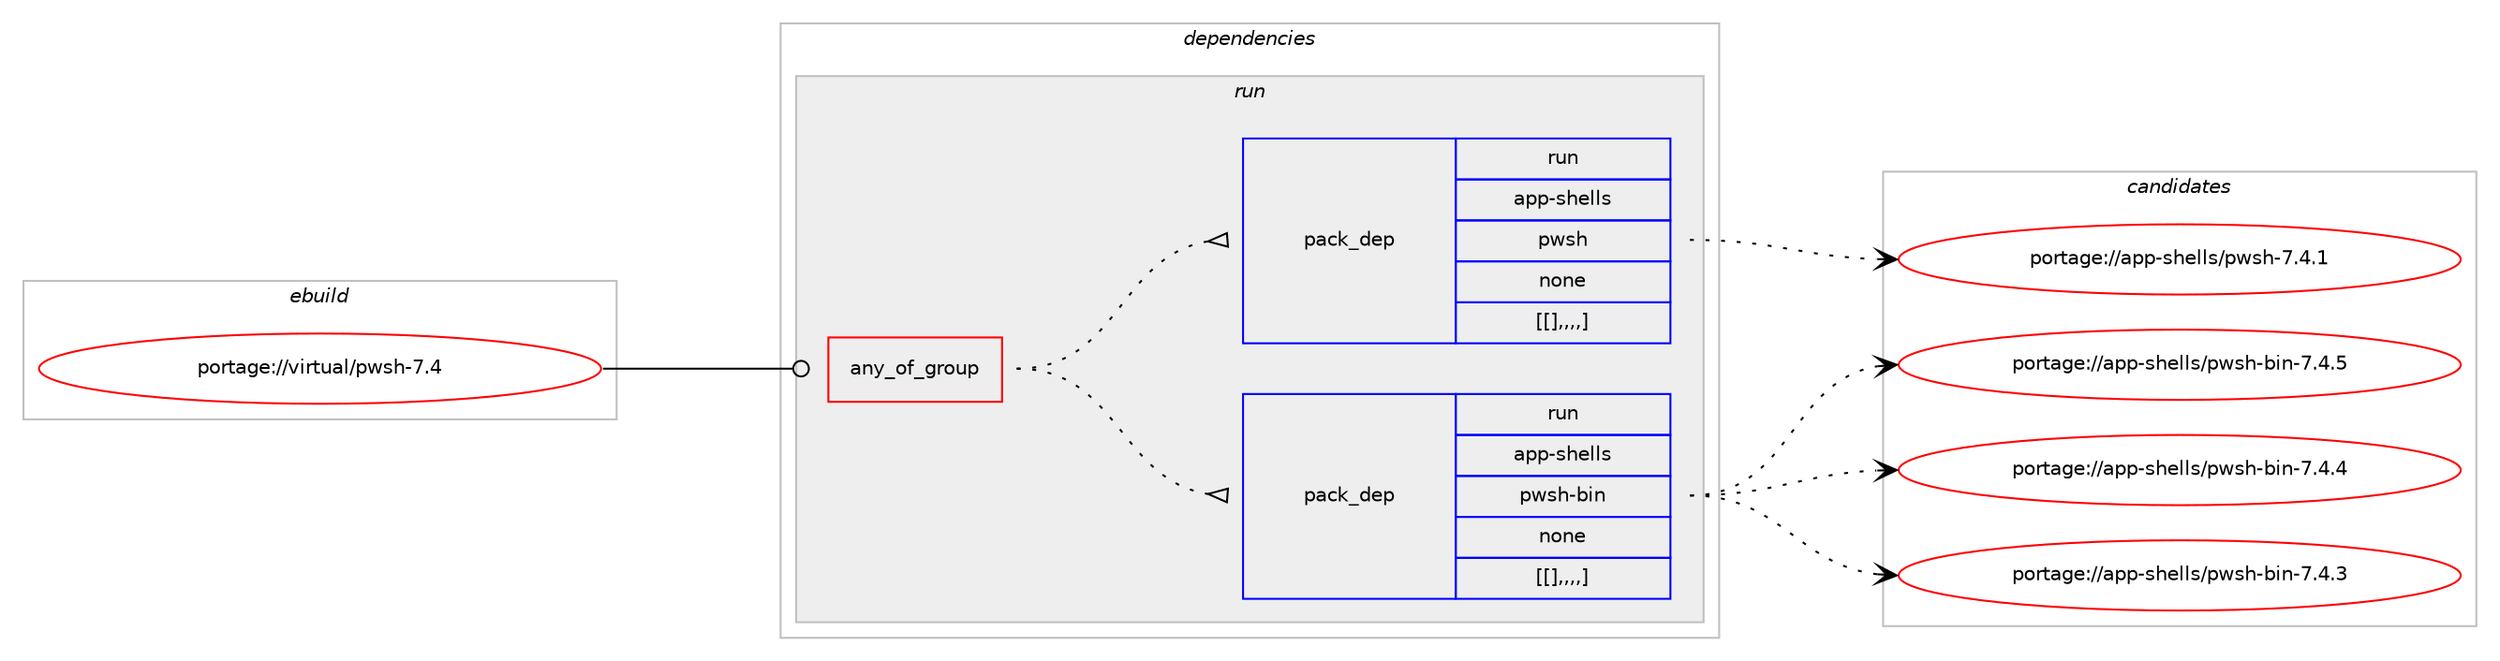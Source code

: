 digraph prolog {

# *************
# Graph options
# *************

newrank=true;
concentrate=true;
compound=true;
graph [rankdir=LR,fontname=Helvetica,fontsize=10,ranksep=1.5];#, ranksep=2.5, nodesep=0.2];
edge  [arrowhead=vee];
node  [fontname=Helvetica,fontsize=10];

# **********
# The ebuild
# **********

subgraph cluster_leftcol {
color=gray;
label=<<i>ebuild</i>>;
id [label="portage://virtual/pwsh-7.4", color=red, width=4, href="../virtual/pwsh-7.4.svg"];
}

# ****************
# The dependencies
# ****************

subgraph cluster_midcol {
color=gray;
label=<<i>dependencies</i>>;
subgraph cluster_compile {
fillcolor="#eeeeee";
style=filled;
label=<<i>compile</i>>;
}
subgraph cluster_compileandrun {
fillcolor="#eeeeee";
style=filled;
label=<<i>compile and run</i>>;
}
subgraph cluster_run {
fillcolor="#eeeeee";
style=filled;
label=<<i>run</i>>;
subgraph any3134 {
dependency463652 [label=<<TABLE BORDER="0" CELLBORDER="1" CELLSPACING="0" CELLPADDING="4"><TR><TD CELLPADDING="10">any_of_group</TD></TR></TABLE>>, shape=none, color=red];subgraph pack336893 {
dependency463653 [label=<<TABLE BORDER="0" CELLBORDER="1" CELLSPACING="0" CELLPADDING="4" WIDTH="220"><TR><TD ROWSPAN="6" CELLPADDING="30">pack_dep</TD></TR><TR><TD WIDTH="110">run</TD></TR><TR><TD>app-shells</TD></TR><TR><TD>pwsh-bin</TD></TR><TR><TD>none</TD></TR><TR><TD>[[],,,,]</TD></TR></TABLE>>, shape=none, color=blue];
}
dependency463652:e -> dependency463653:w [weight=20,style="dotted",arrowhead="oinv"];
subgraph pack336894 {
dependency463654 [label=<<TABLE BORDER="0" CELLBORDER="1" CELLSPACING="0" CELLPADDING="4" WIDTH="220"><TR><TD ROWSPAN="6" CELLPADDING="30">pack_dep</TD></TR><TR><TD WIDTH="110">run</TD></TR><TR><TD>app-shells</TD></TR><TR><TD>pwsh</TD></TR><TR><TD>none</TD></TR><TR><TD>[[],,,,]</TD></TR></TABLE>>, shape=none, color=blue];
}
dependency463652:e -> dependency463654:w [weight=20,style="dotted",arrowhead="oinv"];
}
id:e -> dependency463652:w [weight=20,style="solid",arrowhead="odot"];
}
}

# **************
# The candidates
# **************

subgraph cluster_choices {
rank=same;
color=gray;
label=<<i>candidates</i>>;

subgraph choice336893 {
color=black;
nodesep=1;
choice9711211245115104101108108115471121191151044598105110455546524653 [label="portage://app-shells/pwsh-bin-7.4.5", color=red, width=4,href="../app-shells/pwsh-bin-7.4.5.svg"];
choice9711211245115104101108108115471121191151044598105110455546524652 [label="portage://app-shells/pwsh-bin-7.4.4", color=red, width=4,href="../app-shells/pwsh-bin-7.4.4.svg"];
choice9711211245115104101108108115471121191151044598105110455546524651 [label="portage://app-shells/pwsh-bin-7.4.3", color=red, width=4,href="../app-shells/pwsh-bin-7.4.3.svg"];
dependency463653:e -> choice9711211245115104101108108115471121191151044598105110455546524653:w [style=dotted,weight="100"];
dependency463653:e -> choice9711211245115104101108108115471121191151044598105110455546524652:w [style=dotted,weight="100"];
dependency463653:e -> choice9711211245115104101108108115471121191151044598105110455546524651:w [style=dotted,weight="100"];
}
subgraph choice336894 {
color=black;
nodesep=1;
choice971121124511510410110810811547112119115104455546524649 [label="portage://app-shells/pwsh-7.4.1", color=red, width=4,href="../app-shells/pwsh-7.4.1.svg"];
dependency463654:e -> choice971121124511510410110810811547112119115104455546524649:w [style=dotted,weight="100"];
}
}

}
